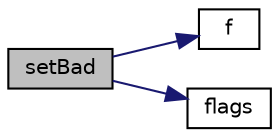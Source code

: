 digraph "setBad"
{
  bgcolor="transparent";
  edge [fontname="Helvetica",fontsize="10",labelfontname="Helvetica",labelfontsize="10"];
  node [fontname="Helvetica",fontsize="10",shape=record];
  rankdir="LR";
  Node42031 [label="setBad",height=0.2,width=0.4,color="black", fillcolor="grey75", style="filled", fontcolor="black"];
  Node42031 -> Node42032 [color="midnightblue",fontsize="10",style="solid",fontname="Helvetica"];
  Node42032 [label="f",height=0.2,width=0.4,color="black",URL="$a18335.html#a888be93833ac7a23170555c69c690288"];
  Node42031 -> Node42033 [color="midnightblue",fontsize="10",style="solid",fontname="Helvetica"];
  Node42033 [label="flags",height=0.2,width=0.4,color="black",URL="$a27333.html#ab6784b88289e1403b616f8ba4d742563",tooltip="Return flags of stream. "];
}
